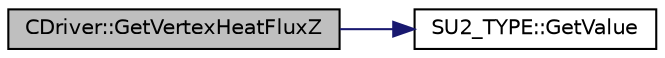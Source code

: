 digraph "CDriver::GetVertexHeatFluxZ"
{
  edge [fontname="Helvetica",fontsize="10",labelfontname="Helvetica",labelfontsize="10"];
  node [fontname="Helvetica",fontsize="10",shape=record];
  rankdir="LR";
  Node1564 [label="CDriver::GetVertexHeatFluxZ",height=0.2,width=0.4,color="black", fillcolor="grey75", style="filled", fontcolor="black"];
  Node1564 -> Node1565 [color="midnightblue",fontsize="10",style="solid",fontname="Helvetica"];
  Node1565 [label="SU2_TYPE::GetValue",height=0.2,width=0.4,color="black", fillcolor="white", style="filled",URL="$namespace_s_u2___t_y_p_e.html#a0ed43473f5a450ce028d088427bf10cb",tooltip="Get the (primitive) value of the datatype (needs to be implemented for each new type). "];
}
